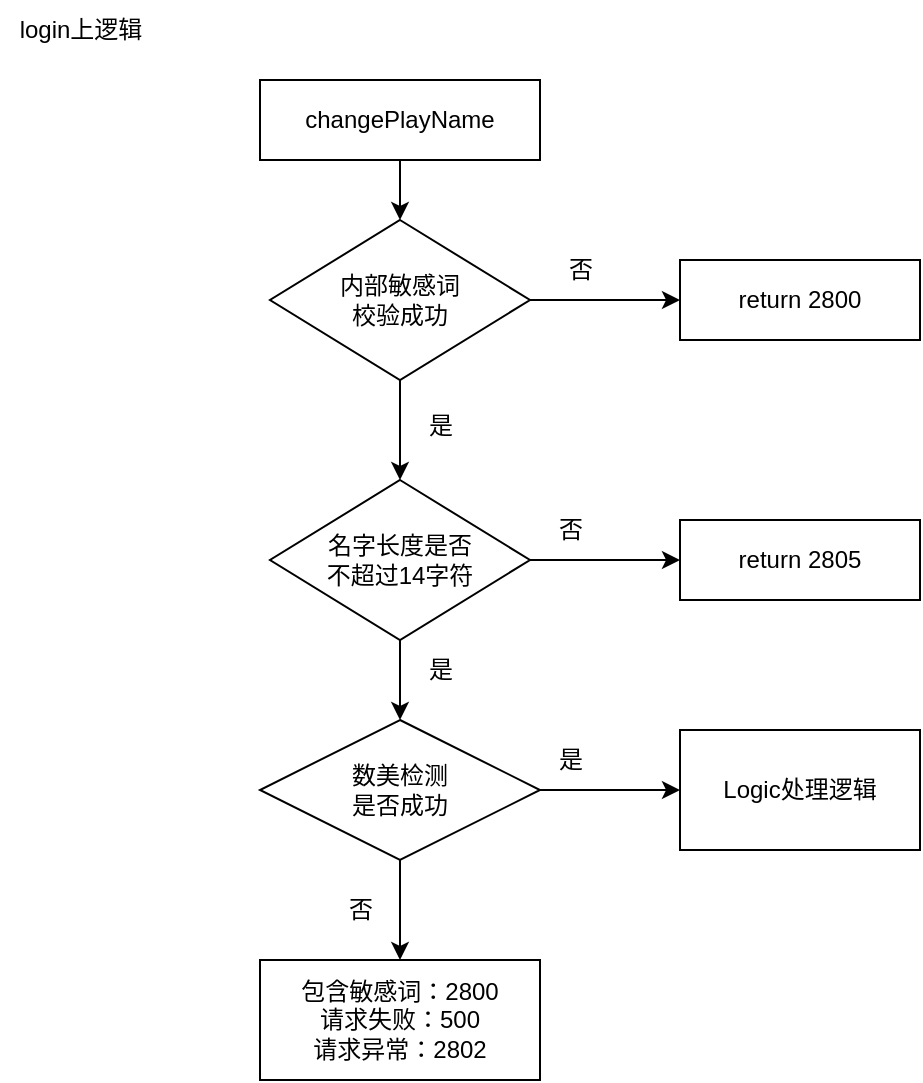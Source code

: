 <mxfile version="21.5.2" type="github">
  <diagram name="第 1 页" id="MvaNPlfzRtb8qux0nWip">
    <mxGraphModel dx="1674" dy="764" grid="1" gridSize="10" guides="1" tooltips="1" connect="1" arrows="1" fold="1" page="1" pageScale="1" pageWidth="4681" pageHeight="3300" math="0" shadow="0">
      <root>
        <mxCell id="0" />
        <mxCell id="1" parent="0" />
        <mxCell id="C8dWipBdWJElSoxGy65P-19" style="edgeStyle=orthogonalEdgeStyle;rounded=0;orthogonalLoop=1;jettySize=auto;html=1;exitX=0.5;exitY=1;exitDx=0;exitDy=0;" edge="1" parent="1" source="C8dWipBdWJElSoxGy65P-2" target="C8dWipBdWJElSoxGy65P-5">
          <mxGeometry relative="1" as="geometry" />
        </mxCell>
        <mxCell id="C8dWipBdWJElSoxGy65P-2" value="changePlayName" style="rounded=0;whiteSpace=wrap;html=1;" vertex="1" parent="1">
          <mxGeometry x="270" y="130" width="140" height="40" as="geometry" />
        </mxCell>
        <mxCell id="C8dWipBdWJElSoxGy65P-16" style="edgeStyle=orthogonalEdgeStyle;rounded=0;orthogonalLoop=1;jettySize=auto;html=1;exitX=1;exitY=0.5;exitDx=0;exitDy=0;" edge="1" parent="1" source="C8dWipBdWJElSoxGy65P-5" target="C8dWipBdWJElSoxGy65P-7">
          <mxGeometry relative="1" as="geometry" />
        </mxCell>
        <mxCell id="C8dWipBdWJElSoxGy65P-17" style="edgeStyle=orthogonalEdgeStyle;rounded=0;orthogonalLoop=1;jettySize=auto;html=1;exitX=0.5;exitY=1;exitDx=0;exitDy=0;entryX=0.5;entryY=0;entryDx=0;entryDy=0;" edge="1" parent="1" source="C8dWipBdWJElSoxGy65P-5" target="C8dWipBdWJElSoxGy65P-6">
          <mxGeometry relative="1" as="geometry" />
        </mxCell>
        <mxCell id="C8dWipBdWJElSoxGy65P-5" value="内部敏感词&lt;br&gt;校验成功" style="rhombus;whiteSpace=wrap;html=1;" vertex="1" parent="1">
          <mxGeometry x="275" y="200" width="130" height="80" as="geometry" />
        </mxCell>
        <mxCell id="C8dWipBdWJElSoxGy65P-15" style="edgeStyle=orthogonalEdgeStyle;rounded=0;orthogonalLoop=1;jettySize=auto;html=1;exitX=1;exitY=0.5;exitDx=0;exitDy=0;" edge="1" parent="1" source="C8dWipBdWJElSoxGy65P-6" target="C8dWipBdWJElSoxGy65P-8">
          <mxGeometry relative="1" as="geometry" />
        </mxCell>
        <mxCell id="C8dWipBdWJElSoxGy65P-18" style="edgeStyle=orthogonalEdgeStyle;rounded=0;orthogonalLoop=1;jettySize=auto;html=1;exitX=0.5;exitY=1;exitDx=0;exitDy=0;" edge="1" parent="1" source="C8dWipBdWJElSoxGy65P-6" target="C8dWipBdWJElSoxGy65P-12">
          <mxGeometry relative="1" as="geometry" />
        </mxCell>
        <mxCell id="C8dWipBdWJElSoxGy65P-6" value="名字长度是否&lt;br&gt;不超过14字符" style="rhombus;whiteSpace=wrap;html=1;" vertex="1" parent="1">
          <mxGeometry x="275" y="330" width="130" height="80" as="geometry" />
        </mxCell>
        <mxCell id="C8dWipBdWJElSoxGy65P-7" value="return&amp;nbsp;2800" style="whiteSpace=wrap;html=1;" vertex="1" parent="1">
          <mxGeometry x="480" y="220" width="120" height="40" as="geometry" />
        </mxCell>
        <mxCell id="C8dWipBdWJElSoxGy65P-8" value="return&amp;nbsp;2805" style="whiteSpace=wrap;html=1;" vertex="1" parent="1">
          <mxGeometry x="480" y="350" width="120" height="40" as="geometry" />
        </mxCell>
        <mxCell id="C8dWipBdWJElSoxGy65P-10" value="包含敏感词：2800&lt;br&gt;请求失败：500&lt;br&gt;请求异常：2802" style="rounded=0;whiteSpace=wrap;html=1;" vertex="1" parent="1">
          <mxGeometry x="270" y="570" width="140" height="60" as="geometry" />
        </mxCell>
        <mxCell id="C8dWipBdWJElSoxGy65P-11" value="Logic处理逻辑" style="rounded=0;whiteSpace=wrap;html=1;" vertex="1" parent="1">
          <mxGeometry x="480" y="455" width="120" height="60" as="geometry" />
        </mxCell>
        <mxCell id="C8dWipBdWJElSoxGy65P-13" style="edgeStyle=orthogonalEdgeStyle;rounded=0;orthogonalLoop=1;jettySize=auto;html=1;exitX=0.5;exitY=1;exitDx=0;exitDy=0;" edge="1" parent="1" source="C8dWipBdWJElSoxGy65P-12" target="C8dWipBdWJElSoxGy65P-10">
          <mxGeometry relative="1" as="geometry" />
        </mxCell>
        <mxCell id="C8dWipBdWJElSoxGy65P-14" style="edgeStyle=orthogonalEdgeStyle;rounded=0;orthogonalLoop=1;jettySize=auto;html=1;exitX=1;exitY=0.5;exitDx=0;exitDy=0;" edge="1" parent="1" source="C8dWipBdWJElSoxGy65P-12" target="C8dWipBdWJElSoxGy65P-11">
          <mxGeometry relative="1" as="geometry" />
        </mxCell>
        <mxCell id="C8dWipBdWJElSoxGy65P-12" value="数美检测&lt;br&gt;是否成功" style="rhombus;whiteSpace=wrap;html=1;" vertex="1" parent="1">
          <mxGeometry x="270" y="450" width="140" height="70" as="geometry" />
        </mxCell>
        <mxCell id="C8dWipBdWJElSoxGy65P-20" value="否" style="text;html=1;align=center;verticalAlign=middle;resizable=0;points=[];autosize=1;strokeColor=none;fillColor=none;" vertex="1" parent="1">
          <mxGeometry x="410" y="210" width="40" height="30" as="geometry" />
        </mxCell>
        <mxCell id="C8dWipBdWJElSoxGy65P-21" value="否" style="text;html=1;align=center;verticalAlign=middle;resizable=0;points=[];autosize=1;strokeColor=none;fillColor=none;" vertex="1" parent="1">
          <mxGeometry x="405" y="340" width="40" height="30" as="geometry" />
        </mxCell>
        <mxCell id="C8dWipBdWJElSoxGy65P-22" value="否" style="text;html=1;align=center;verticalAlign=middle;resizable=0;points=[];autosize=1;strokeColor=none;fillColor=none;" vertex="1" parent="1">
          <mxGeometry x="300" y="530" width="40" height="30" as="geometry" />
        </mxCell>
        <mxCell id="C8dWipBdWJElSoxGy65P-23" value="是" style="text;html=1;align=center;verticalAlign=middle;resizable=0;points=[];autosize=1;strokeColor=none;fillColor=none;" vertex="1" parent="1">
          <mxGeometry x="340" y="288" width="40" height="30" as="geometry" />
        </mxCell>
        <mxCell id="C8dWipBdWJElSoxGy65P-24" value="是" style="text;html=1;align=center;verticalAlign=middle;resizable=0;points=[];autosize=1;strokeColor=none;fillColor=none;" vertex="1" parent="1">
          <mxGeometry x="340" y="410" width="40" height="30" as="geometry" />
        </mxCell>
        <mxCell id="C8dWipBdWJElSoxGy65P-26" value="是" style="text;html=1;align=center;verticalAlign=middle;resizable=0;points=[];autosize=1;strokeColor=none;fillColor=none;" vertex="1" parent="1">
          <mxGeometry x="405" y="455" width="40" height="30" as="geometry" />
        </mxCell>
        <mxCell id="C8dWipBdWJElSoxGy65P-27" value="login上逻辑" style="text;html=1;align=center;verticalAlign=middle;resizable=0;points=[];autosize=1;strokeColor=none;fillColor=none;" vertex="1" parent="1">
          <mxGeometry x="140" y="90" width="80" height="30" as="geometry" />
        </mxCell>
      </root>
    </mxGraphModel>
  </diagram>
</mxfile>
